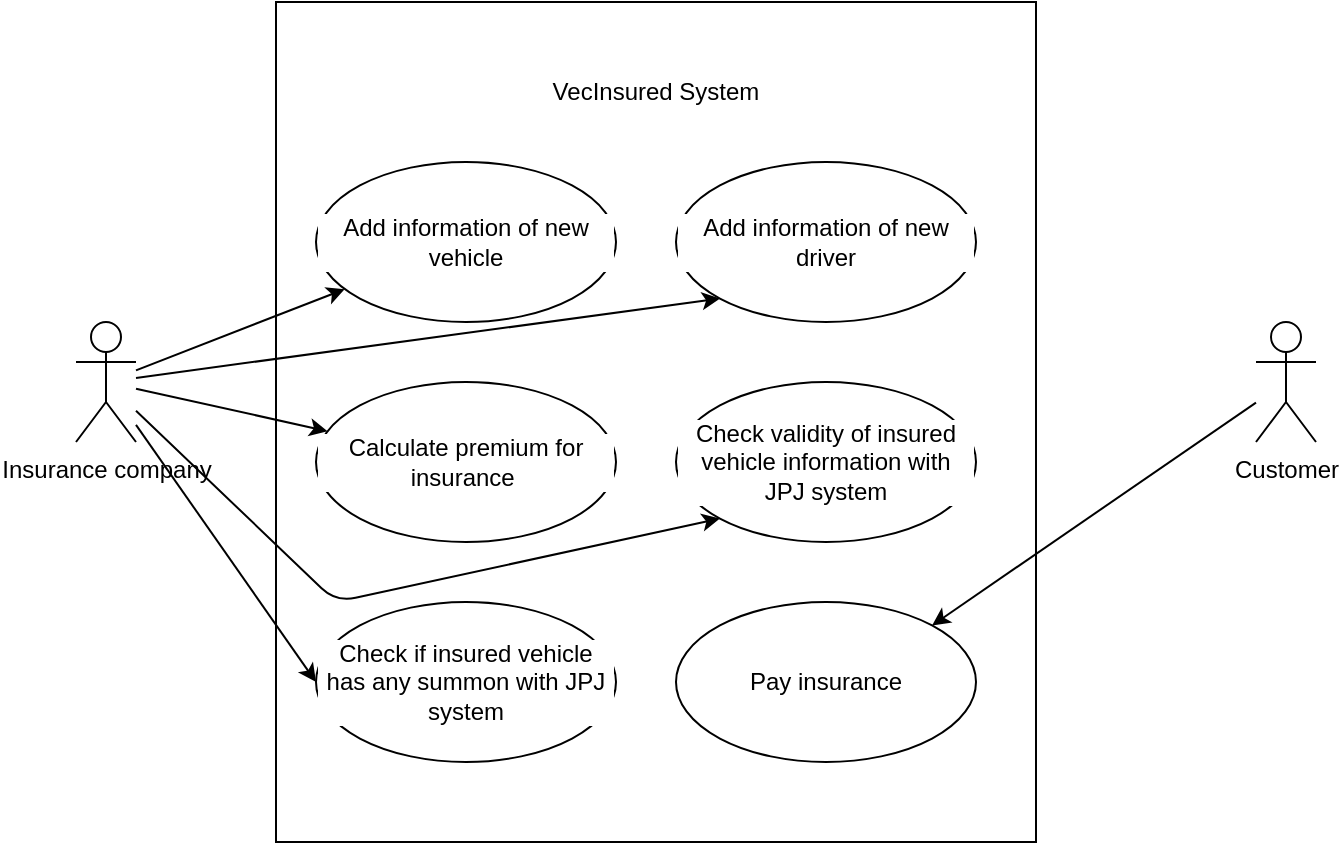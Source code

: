 <mxfile>
    <diagram id="QU_LUUgG5Db0DZMeSH_z" name="Page-1">
        <mxGraphModel dx="2135" dy="983" grid="1" gridSize="10" guides="1" tooltips="1" connect="1" arrows="1" fold="1" page="1" pageScale="1" pageWidth="850" pageHeight="1100" background="#ffffff" math="0" shadow="0">
            <root>
                <mxCell id="0"/>
                <mxCell id="1" parent="0"/>
                <mxCell id="2" value="Customer" style="shape=umlActor;verticalLabelPosition=bottom;verticalAlign=top;html=1;outlineConnect=0;" vertex="1" parent="1">
                    <mxGeometry x="660" y="280" width="30" height="60" as="geometry"/>
                </mxCell>
                <mxCell id="3" value="Insurance company" style="shape=umlActor;verticalLabelPosition=bottom;verticalAlign=top;html=1;outlineConnect=0;" vertex="1" parent="1">
                    <mxGeometry x="70" y="280" width="30" height="60" as="geometry"/>
                </mxCell>
                <mxCell id="5" value="" style="rounded=0;whiteSpace=wrap;html=1;" vertex="1" parent="1">
                    <mxGeometry x="170" y="120" width="380" height="420" as="geometry"/>
                </mxCell>
                <mxCell id="6" value="VecInsured System" style="text;html=1;strokeColor=none;fillColor=none;align=center;verticalAlign=middle;whiteSpace=wrap;rounded=0;" vertex="1" parent="1">
                    <mxGeometry x="260" y="150" width="200" height="30" as="geometry"/>
                </mxCell>
                <mxCell id="7" value="Add information of new vehicle" style="ellipse;whiteSpace=wrap;html=1;labelBackgroundColor=#FFFFFF;" vertex="1" parent="1">
                    <mxGeometry x="190" y="200" width="150" height="80" as="geometry"/>
                </mxCell>
                <mxCell id="8" value="Add information of new driver" style="ellipse;whiteSpace=wrap;html=1;labelBackgroundColor=#FFFFFF;" vertex="1" parent="1">
                    <mxGeometry x="370" y="200" width="150" height="80" as="geometry"/>
                </mxCell>
                <mxCell id="9" value="Calculate premium for insurance&amp;nbsp;" style="ellipse;whiteSpace=wrap;html=1;labelBackgroundColor=#FFFFFF;" vertex="1" parent="1">
                    <mxGeometry x="190" y="310" width="150" height="80" as="geometry"/>
                </mxCell>
                <mxCell id="10" value="Check validity of insured vehicle information with JPJ system" style="ellipse;whiteSpace=wrap;html=1;labelBackgroundColor=#FFFFFF;" vertex="1" parent="1">
                    <mxGeometry x="370" y="310" width="150" height="80" as="geometry"/>
                </mxCell>
                <mxCell id="11" value="Check if insured vehicle has any summon with JPJ system" style="ellipse;whiteSpace=wrap;html=1;labelBackgroundColor=#FFFFFF;" vertex="1" parent="1">
                    <mxGeometry x="190" y="420" width="150" height="80" as="geometry"/>
                </mxCell>
                <mxCell id="21" value="Pay insurance" style="ellipse;whiteSpace=wrap;html=1;labelBackgroundColor=#FFFFFF;" vertex="1" parent="1">
                    <mxGeometry x="370" y="420" width="150" height="80" as="geometry"/>
                </mxCell>
                <mxCell id="24" style="edgeStyle=none;html=1;entryX=0;entryY=1;entryDx=0;entryDy=0;" edge="1" parent="1" source="3" target="8">
                    <mxGeometry relative="1" as="geometry"/>
                </mxCell>
                <mxCell id="26" style="edgeStyle=none;html=1;entryX=0;entryY=1;entryDx=0;entryDy=0;" edge="1" parent="1" source="3" target="10">
                    <mxGeometry relative="1" as="geometry">
                        <Array as="points">
                            <mxPoint x="200" y="420"/>
                        </Array>
                    </mxGeometry>
                </mxCell>
                <mxCell id="27" style="edgeStyle=none;html=1;entryX=0;entryY=0.5;entryDx=0;entryDy=0;" edge="1" parent="1" source="3" target="11">
                    <mxGeometry relative="1" as="geometry"/>
                </mxCell>
                <mxCell id="25" style="edgeStyle=none;html=1;" edge="1" parent="1" source="3" target="9">
                    <mxGeometry relative="1" as="geometry"/>
                </mxCell>
                <mxCell id="29" style="edgeStyle=none;html=1;entryX=1;entryY=0;entryDx=0;entryDy=0;" edge="1" parent="1" source="2" target="21">
                    <mxGeometry relative="1" as="geometry"/>
                </mxCell>
                <mxCell id="23" style="edgeStyle=none;html=1;" edge="1" parent="1" source="3" target="7">
                    <mxGeometry relative="1" as="geometry"/>
                </mxCell>
            </root>
        </mxGraphModel>
    </diagram>
</mxfile>